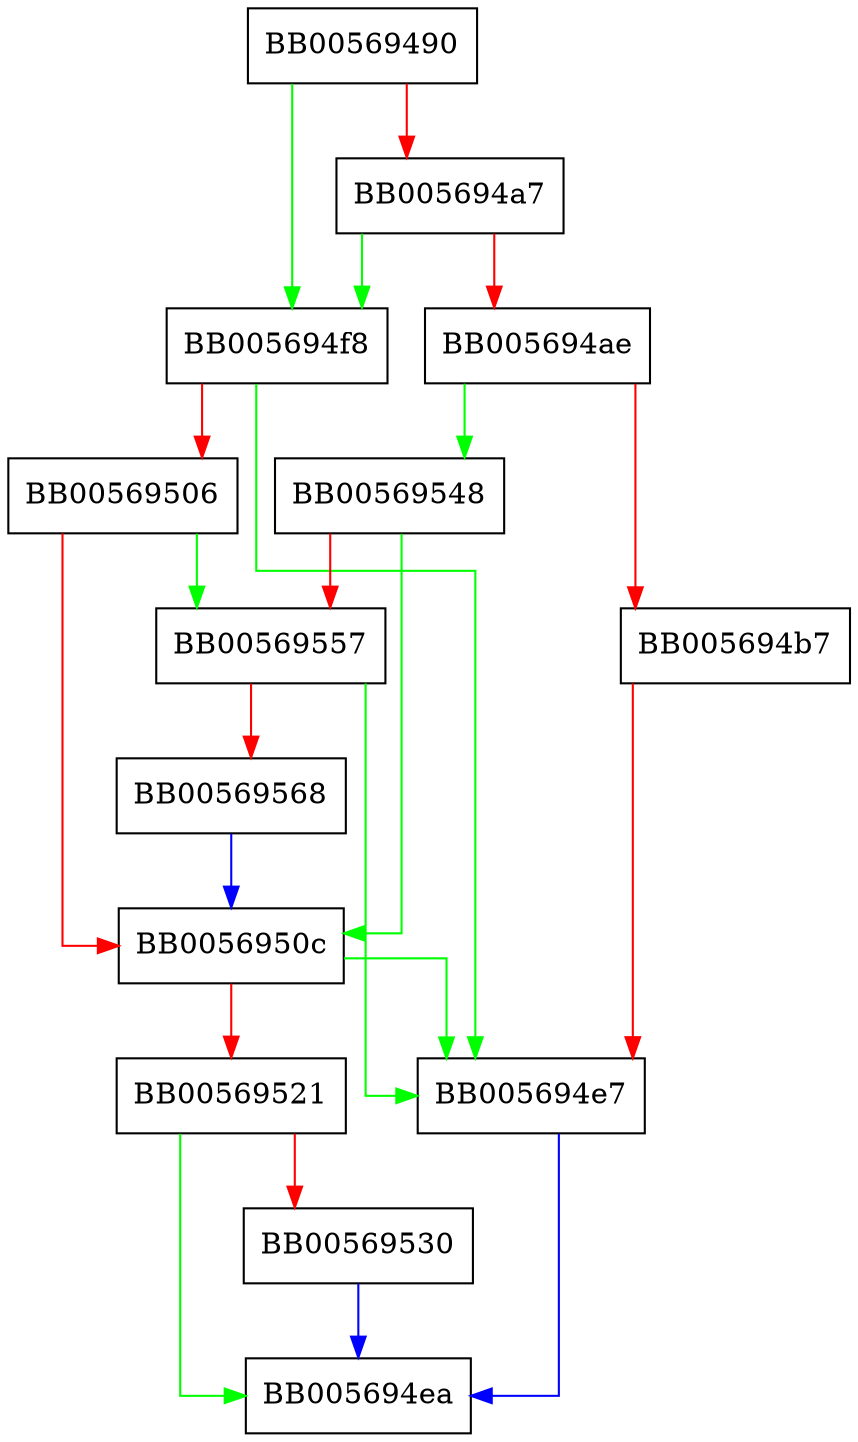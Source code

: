 digraph CMS_add0_CertificateChoices {
  node [shape="box"];
  graph [splines=ortho];
  BB00569490 -> BB005694f8 [color="green"];
  BB00569490 -> BB005694a7 [color="red"];
  BB005694a7 -> BB005694f8 [color="green"];
  BB005694a7 -> BB005694ae [color="red"];
  BB005694ae -> BB00569548 [color="green"];
  BB005694ae -> BB005694b7 [color="red"];
  BB005694b7 -> BB005694e7 [color="red"];
  BB005694e7 -> BB005694ea [color="blue"];
  BB005694f8 -> BB005694e7 [color="green"];
  BB005694f8 -> BB00569506 [color="red"];
  BB00569506 -> BB00569557 [color="green"];
  BB00569506 -> BB0056950c [color="red"];
  BB0056950c -> BB005694e7 [color="green"];
  BB0056950c -> BB00569521 [color="red"];
  BB00569521 -> BB005694ea [color="green"];
  BB00569521 -> BB00569530 [color="red"];
  BB00569530 -> BB005694ea [color="blue"];
  BB00569548 -> BB0056950c [color="green"];
  BB00569548 -> BB00569557 [color="red"];
  BB00569557 -> BB005694e7 [color="green"];
  BB00569557 -> BB00569568 [color="red"];
  BB00569568 -> BB0056950c [color="blue"];
}